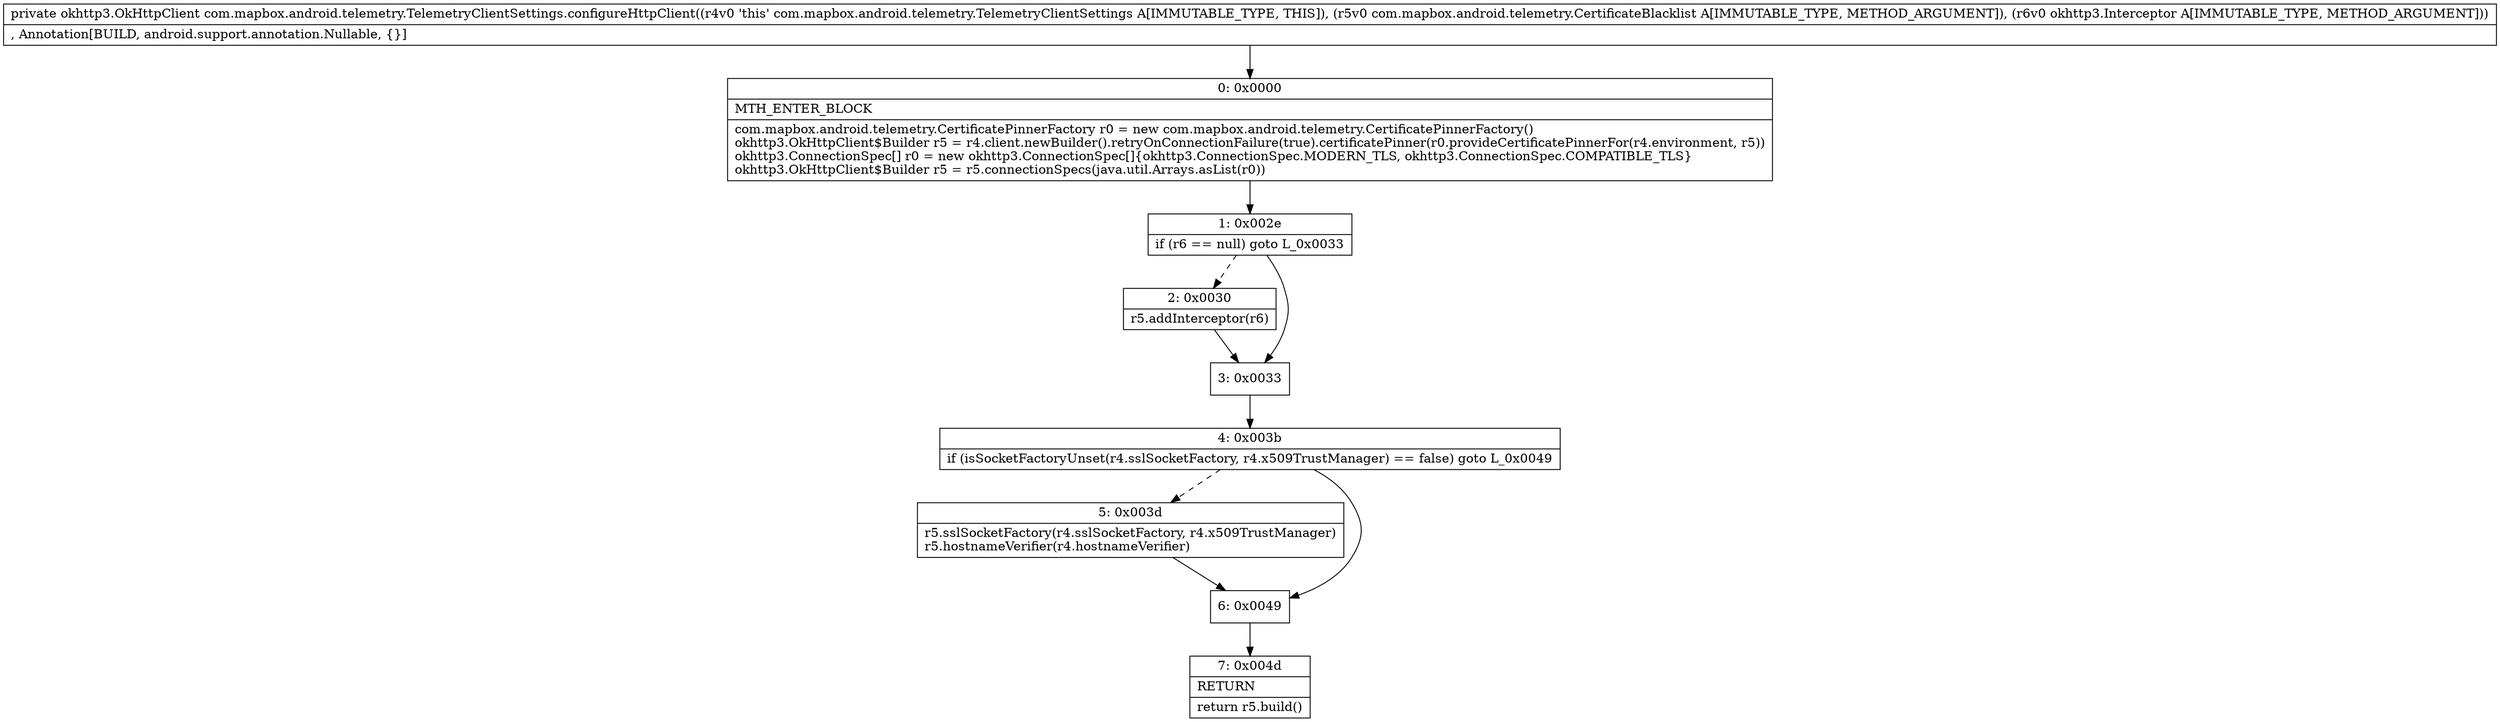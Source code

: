 digraph "CFG forcom.mapbox.android.telemetry.TelemetryClientSettings.configureHttpClient(Lcom\/mapbox\/android\/telemetry\/CertificateBlacklist;Lokhttp3\/Interceptor;)Lokhttp3\/OkHttpClient;" {
Node_0 [shape=record,label="{0\:\ 0x0000|MTH_ENTER_BLOCK\l|com.mapbox.android.telemetry.CertificatePinnerFactory r0 = new com.mapbox.android.telemetry.CertificatePinnerFactory()\lokhttp3.OkHttpClient$Builder r5 = r4.client.newBuilder().retryOnConnectionFailure(true).certificatePinner(r0.provideCertificatePinnerFor(r4.environment, r5))\lokhttp3.ConnectionSpec[] r0 = new okhttp3.ConnectionSpec[]\{okhttp3.ConnectionSpec.MODERN_TLS, okhttp3.ConnectionSpec.COMPATIBLE_TLS\}\lokhttp3.OkHttpClient$Builder r5 = r5.connectionSpecs(java.util.Arrays.asList(r0))\l}"];
Node_1 [shape=record,label="{1\:\ 0x002e|if (r6 == null) goto L_0x0033\l}"];
Node_2 [shape=record,label="{2\:\ 0x0030|r5.addInterceptor(r6)\l}"];
Node_3 [shape=record,label="{3\:\ 0x0033}"];
Node_4 [shape=record,label="{4\:\ 0x003b|if (isSocketFactoryUnset(r4.sslSocketFactory, r4.x509TrustManager) == false) goto L_0x0049\l}"];
Node_5 [shape=record,label="{5\:\ 0x003d|r5.sslSocketFactory(r4.sslSocketFactory, r4.x509TrustManager)\lr5.hostnameVerifier(r4.hostnameVerifier)\l}"];
Node_6 [shape=record,label="{6\:\ 0x0049}"];
Node_7 [shape=record,label="{7\:\ 0x004d|RETURN\l|return r5.build()\l}"];
MethodNode[shape=record,label="{private okhttp3.OkHttpClient com.mapbox.android.telemetry.TelemetryClientSettings.configureHttpClient((r4v0 'this' com.mapbox.android.telemetry.TelemetryClientSettings A[IMMUTABLE_TYPE, THIS]), (r5v0 com.mapbox.android.telemetry.CertificateBlacklist A[IMMUTABLE_TYPE, METHOD_ARGUMENT]), (r6v0 okhttp3.Interceptor A[IMMUTABLE_TYPE, METHOD_ARGUMENT]))  | , Annotation[BUILD, android.support.annotation.Nullable, \{\}]\l}"];
MethodNode -> Node_0;
Node_0 -> Node_1;
Node_1 -> Node_2[style=dashed];
Node_1 -> Node_3;
Node_2 -> Node_3;
Node_3 -> Node_4;
Node_4 -> Node_5[style=dashed];
Node_4 -> Node_6;
Node_5 -> Node_6;
Node_6 -> Node_7;
}

